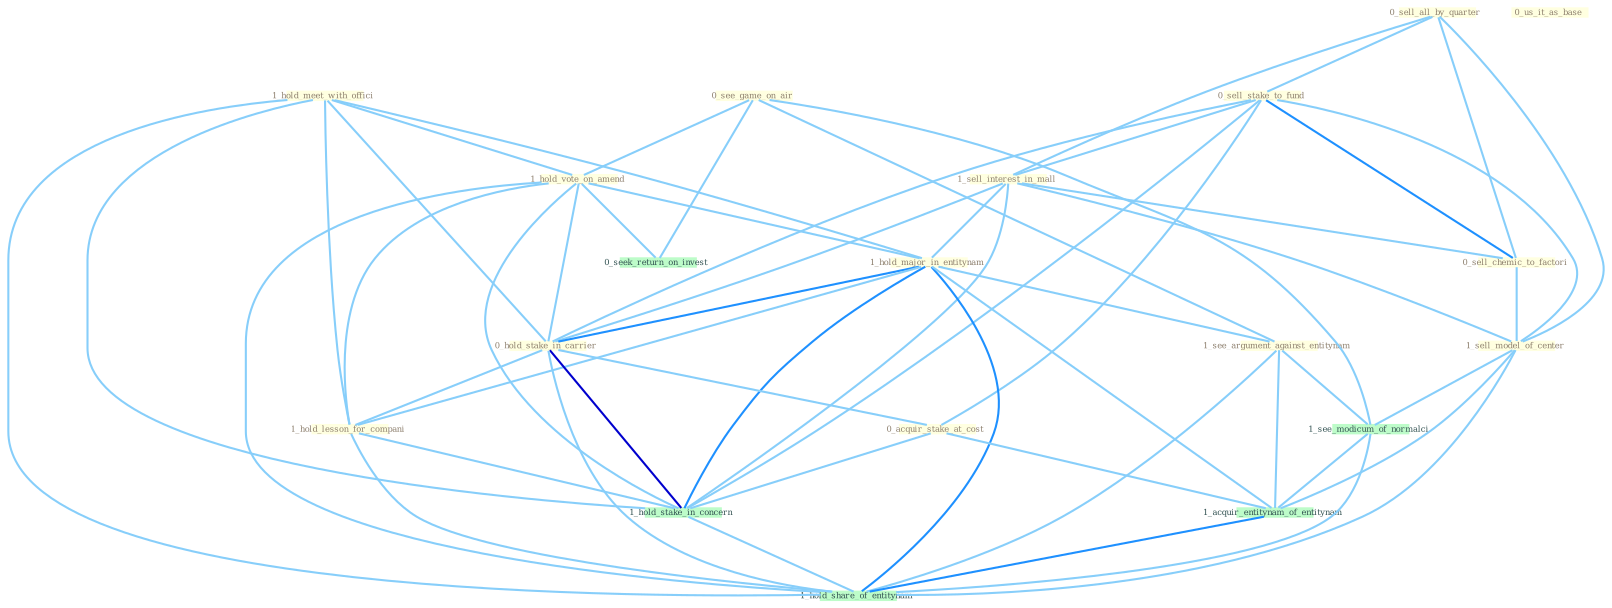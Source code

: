 Graph G{ 
    node
    [shape=polygon,style=filled,width=.5,height=.06,color="#BDFCC9",fixedsize=true,fontsize=4,
    fontcolor="#2f4f4f"];
    {node
    [color="#ffffe0", fontcolor="#8b7d6b"] "0_see_game_on_air " "0_sell_all_by_quarter " "0_sell_stake_to_fund " "1_hold_meet_with_offici " "1_hold_vote_on_amend " "1_sell_interest_in_mall " "1_hold_major_in_entitynam " "0_us_it_as_base " "1_see_argument_against_entitynam " "0_sell_chemic_to_factori " "0_hold_stake_in_carrier " "0_acquir_stake_at_cost " "1_hold_lesson_for_compani " "1_sell_model_of_center "}
{node [color="#fff0f5", fontcolor="#b22222"]}
edge [color="#B0E2FF"];

	"0_see_game_on_air " -- "1_hold_vote_on_amend " [w="1", color="#87cefa" ];
	"0_see_game_on_air " -- "1_see_argument_against_entitynam " [w="1", color="#87cefa" ];
	"0_see_game_on_air " -- "0_seek_return_on_invest " [w="1", color="#87cefa" ];
	"0_see_game_on_air " -- "1_see_modicum_of_normalci " [w="1", color="#87cefa" ];
	"0_sell_all_by_quarter " -- "0_sell_stake_to_fund " [w="1", color="#87cefa" ];
	"0_sell_all_by_quarter " -- "1_sell_interest_in_mall " [w="1", color="#87cefa" ];
	"0_sell_all_by_quarter " -- "0_sell_chemic_to_factori " [w="1", color="#87cefa" ];
	"0_sell_all_by_quarter " -- "1_sell_model_of_center " [w="1", color="#87cefa" ];
	"0_sell_stake_to_fund " -- "1_sell_interest_in_mall " [w="1", color="#87cefa" ];
	"0_sell_stake_to_fund " -- "0_sell_chemic_to_factori " [w="2", color="#1e90ff" , len=0.8];
	"0_sell_stake_to_fund " -- "0_hold_stake_in_carrier " [w="1", color="#87cefa" ];
	"0_sell_stake_to_fund " -- "0_acquir_stake_at_cost " [w="1", color="#87cefa" ];
	"0_sell_stake_to_fund " -- "1_sell_model_of_center " [w="1", color="#87cefa" ];
	"0_sell_stake_to_fund " -- "1_hold_stake_in_concern " [w="1", color="#87cefa" ];
	"1_hold_meet_with_offici " -- "1_hold_vote_on_amend " [w="1", color="#87cefa" ];
	"1_hold_meet_with_offici " -- "1_hold_major_in_entitynam " [w="1", color="#87cefa" ];
	"1_hold_meet_with_offici " -- "0_hold_stake_in_carrier " [w="1", color="#87cefa" ];
	"1_hold_meet_with_offici " -- "1_hold_lesson_for_compani " [w="1", color="#87cefa" ];
	"1_hold_meet_with_offici " -- "1_hold_stake_in_concern " [w="1", color="#87cefa" ];
	"1_hold_meet_with_offici " -- "1_hold_share_of_entitynam " [w="1", color="#87cefa" ];
	"1_hold_vote_on_amend " -- "1_hold_major_in_entitynam " [w="1", color="#87cefa" ];
	"1_hold_vote_on_amend " -- "0_hold_stake_in_carrier " [w="1", color="#87cefa" ];
	"1_hold_vote_on_amend " -- "1_hold_lesson_for_compani " [w="1", color="#87cefa" ];
	"1_hold_vote_on_amend " -- "1_hold_stake_in_concern " [w="1", color="#87cefa" ];
	"1_hold_vote_on_amend " -- "0_seek_return_on_invest " [w="1", color="#87cefa" ];
	"1_hold_vote_on_amend " -- "1_hold_share_of_entitynam " [w="1", color="#87cefa" ];
	"1_sell_interest_in_mall " -- "1_hold_major_in_entitynam " [w="1", color="#87cefa" ];
	"1_sell_interest_in_mall " -- "0_sell_chemic_to_factori " [w="1", color="#87cefa" ];
	"1_sell_interest_in_mall " -- "0_hold_stake_in_carrier " [w="1", color="#87cefa" ];
	"1_sell_interest_in_mall " -- "1_sell_model_of_center " [w="1", color="#87cefa" ];
	"1_sell_interest_in_mall " -- "1_hold_stake_in_concern " [w="1", color="#87cefa" ];
	"1_hold_major_in_entitynam " -- "1_see_argument_against_entitynam " [w="1", color="#87cefa" ];
	"1_hold_major_in_entitynam " -- "0_hold_stake_in_carrier " [w="2", color="#1e90ff" , len=0.8];
	"1_hold_major_in_entitynam " -- "1_hold_lesson_for_compani " [w="1", color="#87cefa" ];
	"1_hold_major_in_entitynam " -- "1_hold_stake_in_concern " [w="2", color="#1e90ff" , len=0.8];
	"1_hold_major_in_entitynam " -- "1_acquir_entitynam_of_entitynam " [w="1", color="#87cefa" ];
	"1_hold_major_in_entitynam " -- "1_hold_share_of_entitynam " [w="2", color="#1e90ff" , len=0.8];
	"1_see_argument_against_entitynam " -- "1_see_modicum_of_normalci " [w="1", color="#87cefa" ];
	"1_see_argument_against_entitynam " -- "1_acquir_entitynam_of_entitynam " [w="1", color="#87cefa" ];
	"1_see_argument_against_entitynam " -- "1_hold_share_of_entitynam " [w="1", color="#87cefa" ];
	"0_sell_chemic_to_factori " -- "1_sell_model_of_center " [w="1", color="#87cefa" ];
	"0_hold_stake_in_carrier " -- "0_acquir_stake_at_cost " [w="1", color="#87cefa" ];
	"0_hold_stake_in_carrier " -- "1_hold_lesson_for_compani " [w="1", color="#87cefa" ];
	"0_hold_stake_in_carrier " -- "1_hold_stake_in_concern " [w="3", color="#0000cd" , len=0.6];
	"0_hold_stake_in_carrier " -- "1_hold_share_of_entitynam " [w="1", color="#87cefa" ];
	"0_acquir_stake_at_cost " -- "1_hold_stake_in_concern " [w="1", color="#87cefa" ];
	"0_acquir_stake_at_cost " -- "1_acquir_entitynam_of_entitynam " [w="1", color="#87cefa" ];
	"1_hold_lesson_for_compani " -- "1_hold_stake_in_concern " [w="1", color="#87cefa" ];
	"1_hold_lesson_for_compani " -- "1_hold_share_of_entitynam " [w="1", color="#87cefa" ];
	"1_sell_model_of_center " -- "1_see_modicum_of_normalci " [w="1", color="#87cefa" ];
	"1_sell_model_of_center " -- "1_acquir_entitynam_of_entitynam " [w="1", color="#87cefa" ];
	"1_sell_model_of_center " -- "1_hold_share_of_entitynam " [w="1", color="#87cefa" ];
	"1_hold_stake_in_concern " -- "1_hold_share_of_entitynam " [w="1", color="#87cefa" ];
	"1_see_modicum_of_normalci " -- "1_acquir_entitynam_of_entitynam " [w="1", color="#87cefa" ];
	"1_see_modicum_of_normalci " -- "1_hold_share_of_entitynam " [w="1", color="#87cefa" ];
	"1_acquir_entitynam_of_entitynam " -- "1_hold_share_of_entitynam " [w="2", color="#1e90ff" , len=0.8];
}